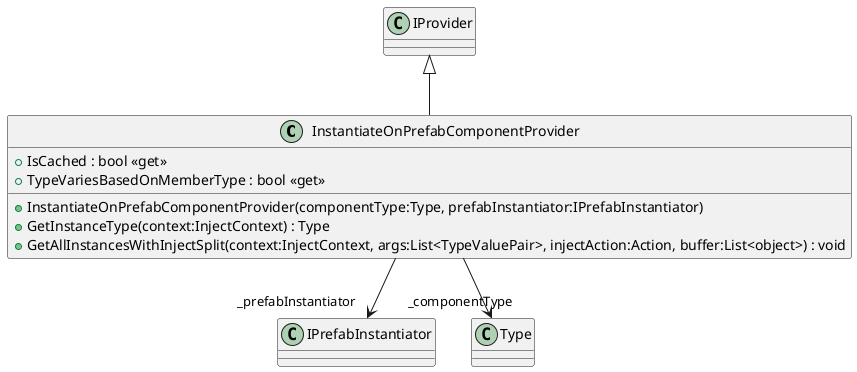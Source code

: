 @startuml
class InstantiateOnPrefabComponentProvider {
    + InstantiateOnPrefabComponentProvider(componentType:Type, prefabInstantiator:IPrefabInstantiator)
    + IsCached : bool <<get>>
    + TypeVariesBasedOnMemberType : bool <<get>>
    + GetInstanceType(context:InjectContext) : Type
    + GetAllInstancesWithInjectSplit(context:InjectContext, args:List<TypeValuePair>, injectAction:Action, buffer:List<object>) : void
}
IProvider <|-- InstantiateOnPrefabComponentProvider
InstantiateOnPrefabComponentProvider --> "_prefabInstantiator" IPrefabInstantiator
InstantiateOnPrefabComponentProvider --> "_componentType" Type
@enduml
